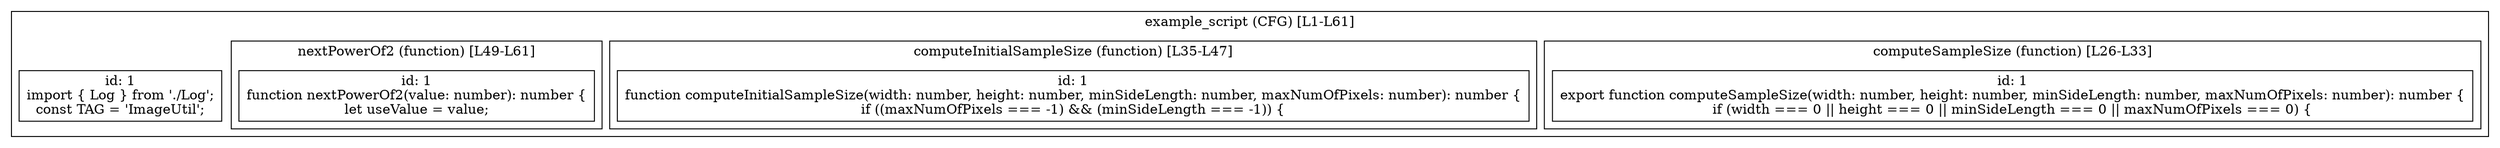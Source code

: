 digraph "52.ts" {
  subgraph "cluster_1" {
    label="example_script (CFG) [L1-L61]";
    node_1_1 [label="id: 1\nimport { Log } from './Log';
const TAG = 'ImageUtil';", shape=box];
  subgraph "cluster_2" {
    label="computeSampleSize (function) [L26-L33]";
    node_2_1 [label="id: 1\nexport function computeSampleSize(width: number, height: number, minSideLength: number, maxNumOfPixels: number): number {
if (width === 0 || height === 0 || minSideLength === 0 || maxNumOfPixels === 0) {", shape=box];
  }
  subgraph "cluster_3" {
    label="computeInitialSampleSize (function) [L35-L47]";
    node_3_1 [label="id: 1\nfunction computeInitialSampleSize(width: number, height: number, minSideLength: number, maxNumOfPixels: number): number {
if ((maxNumOfPixels === -1) && (minSideLength === -1)) {", shape=box];
  }
  subgraph "cluster_4" {
    label="nextPowerOf2 (function) [L49-L61]";
    node_4_1 [label="id: 1\nfunction nextPowerOf2(value: number): number {
let useValue = value;", shape=box];
  }
  }
}